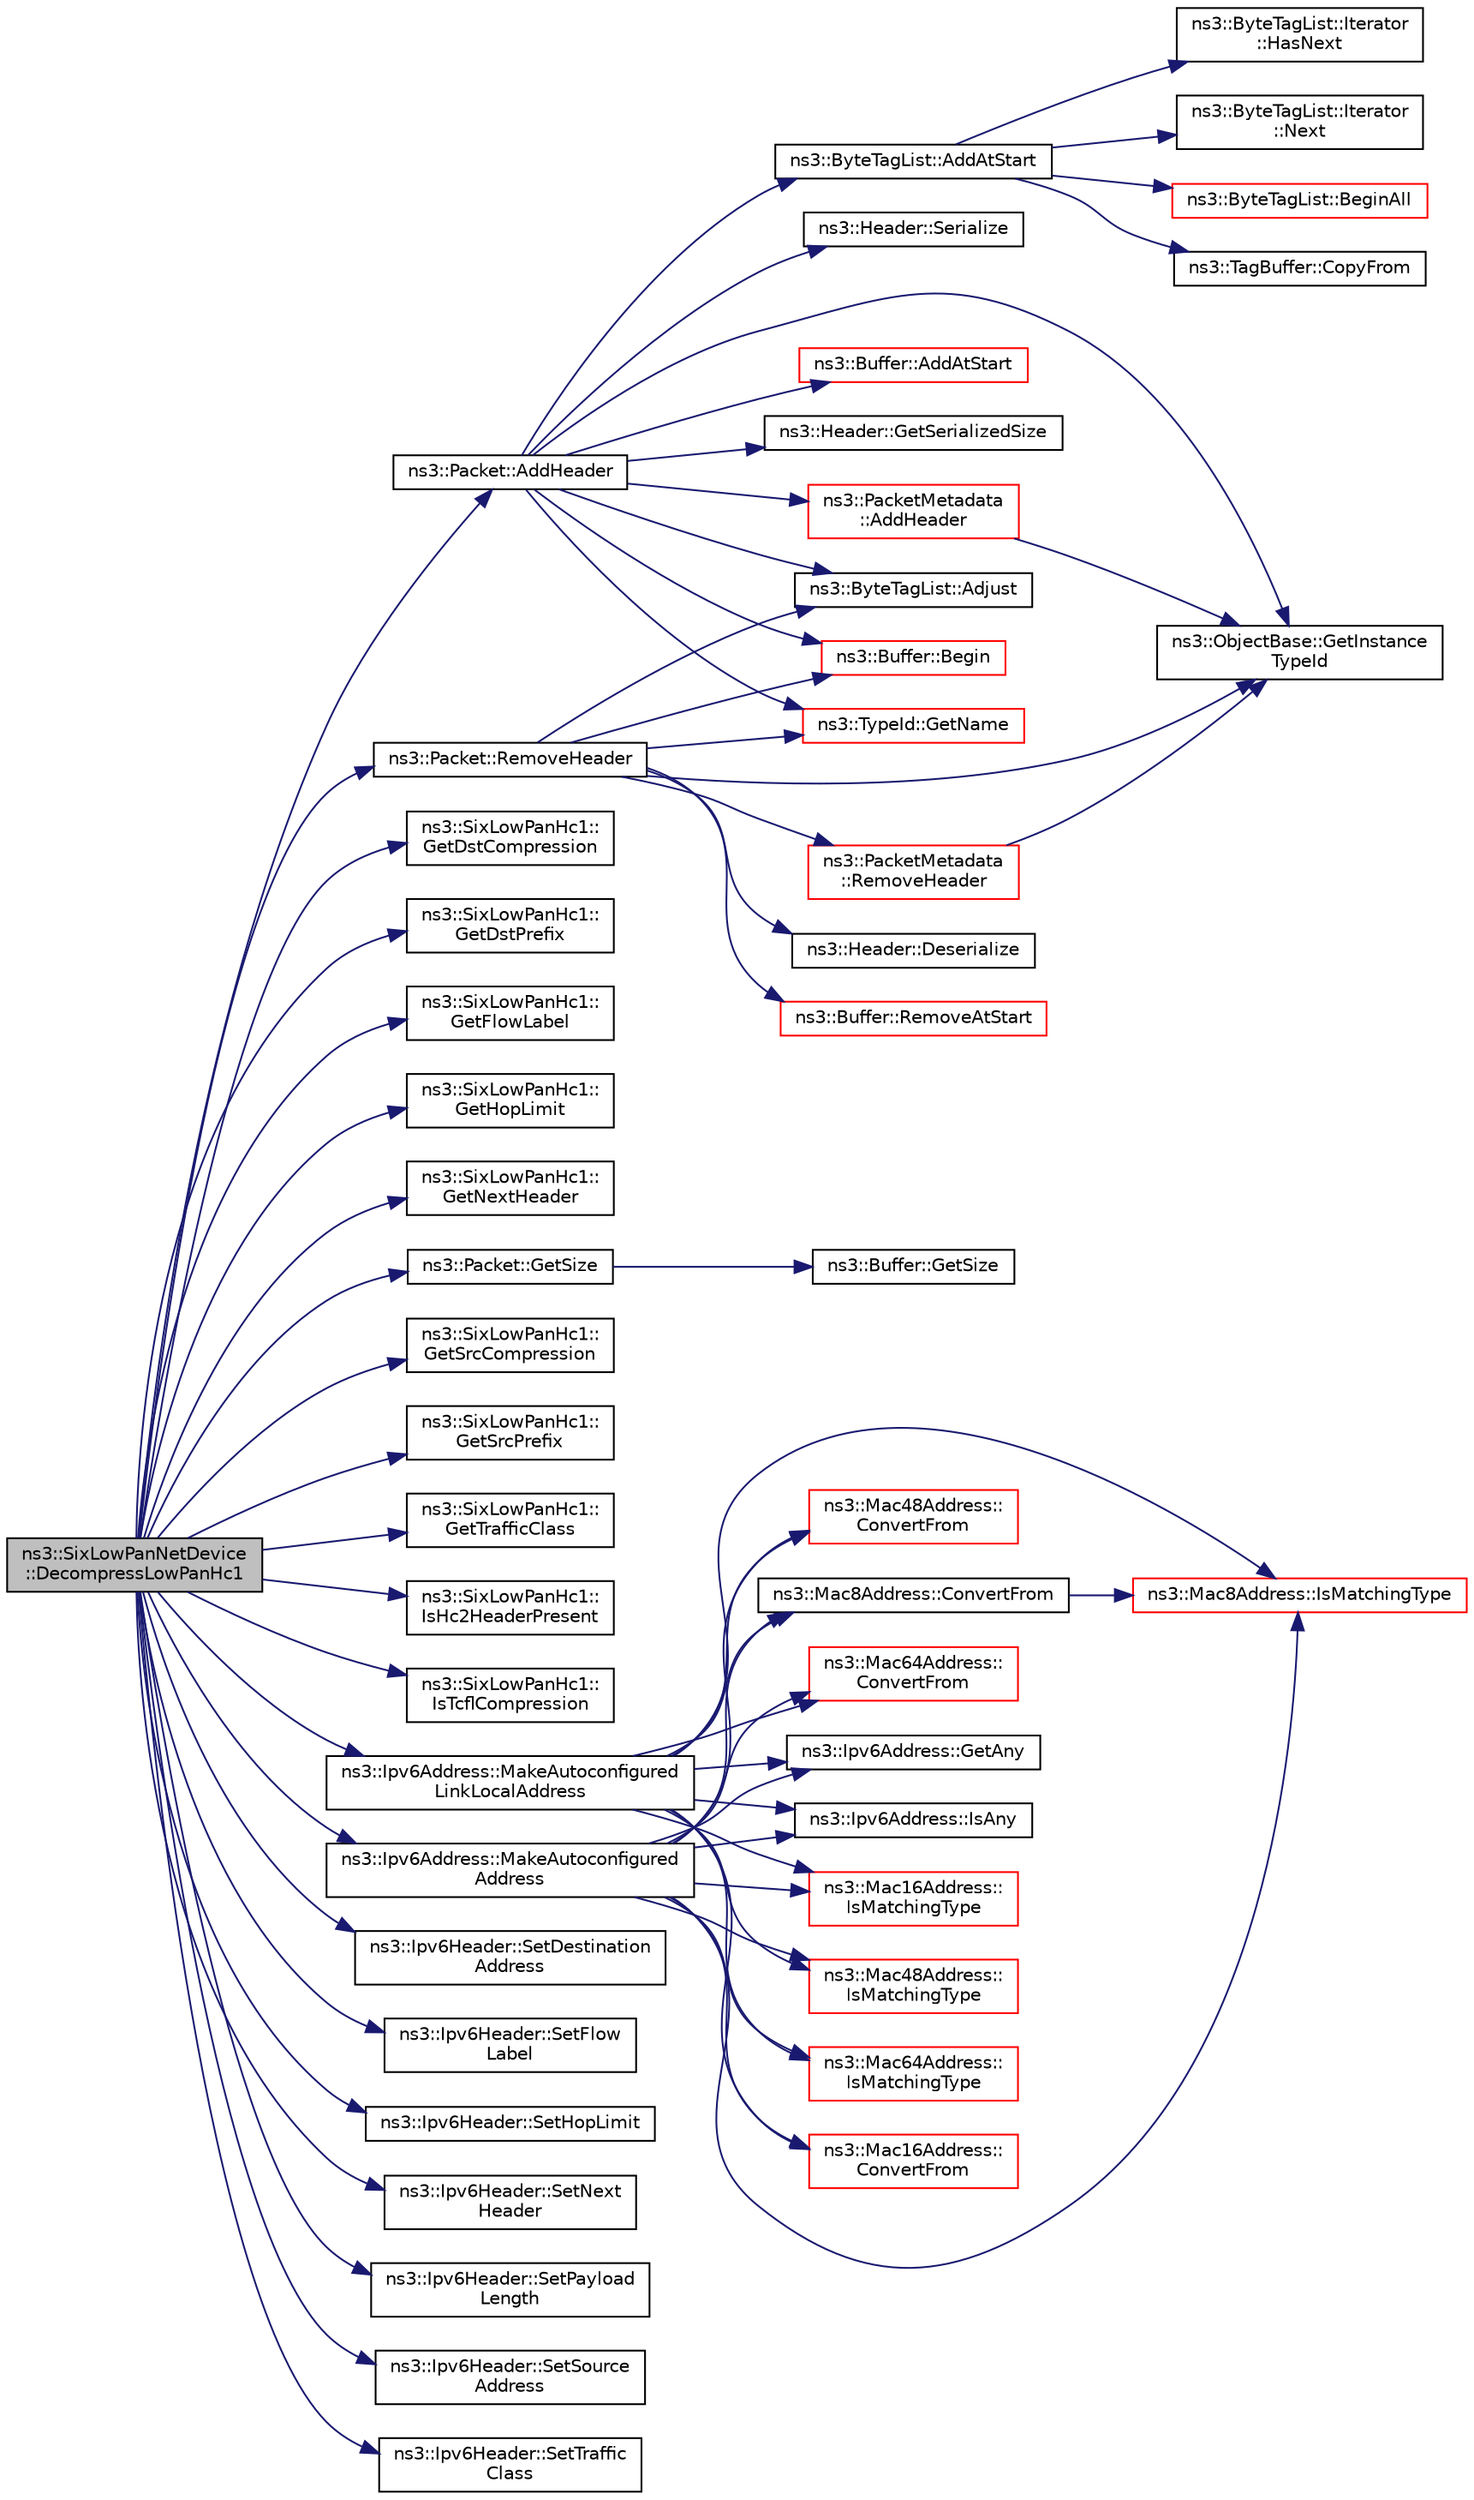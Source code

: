digraph "ns3::SixLowPanNetDevice::DecompressLowPanHc1"
{
 // LATEX_PDF_SIZE
  edge [fontname="Helvetica",fontsize="10",labelfontname="Helvetica",labelfontsize="10"];
  node [fontname="Helvetica",fontsize="10",shape=record];
  rankdir="LR";
  Node1 [label="ns3::SixLowPanNetDevice\l::DecompressLowPanHc1",height=0.2,width=0.4,color="black", fillcolor="grey75", style="filled", fontcolor="black",tooltip="Decompress the headers according to HC1 compression."];
  Node1 -> Node2 [color="midnightblue",fontsize="10",style="solid",fontname="Helvetica"];
  Node2 [label="ns3::Packet::AddHeader",height=0.2,width=0.4,color="black", fillcolor="white", style="filled",URL="$classns3_1_1_packet.html#a465108c595a0bc592095cbcab1832ed8",tooltip="Add header to this packet."];
  Node2 -> Node3 [color="midnightblue",fontsize="10",style="solid",fontname="Helvetica"];
  Node3 [label="ns3::ByteTagList::AddAtStart",height=0.2,width=0.4,color="black", fillcolor="white", style="filled",URL="$classns3_1_1_byte_tag_list.html#acb4563fbe4299c55af41ba7a166b71d5",tooltip="Make sure that all offsets are bigger than prependOffset which represents the location where new byte..."];
  Node3 -> Node4 [color="midnightblue",fontsize="10",style="solid",fontname="Helvetica"];
  Node4 [label="ns3::ByteTagList::BeginAll",height=0.2,width=0.4,color="red", fillcolor="white", style="filled",URL="$classns3_1_1_byte_tag_list.html#ab1d2c5671ea01900fa9ef58e33d1e739",tooltip="Returns an iterator pointing to the very first tag in this list."];
  Node3 -> Node6 [color="midnightblue",fontsize="10",style="solid",fontname="Helvetica"];
  Node6 [label="ns3::TagBuffer::CopyFrom",height=0.2,width=0.4,color="black", fillcolor="white", style="filled",URL="$classns3_1_1_tag_buffer.html#afe07a9e117449ff5b5d5857291671349",tooltip="Copy the nternal structure of another TagBuffer."];
  Node3 -> Node7 [color="midnightblue",fontsize="10",style="solid",fontname="Helvetica"];
  Node7 [label="ns3::ByteTagList::Iterator\l::HasNext",height=0.2,width=0.4,color="black", fillcolor="white", style="filled",URL="$classns3_1_1_byte_tag_list_1_1_iterator.html#a44e33e812e3eba4fdc168e36380853af",tooltip="Used to determine if the iterator is at the end of the byteTagList."];
  Node3 -> Node8 [color="midnightblue",fontsize="10",style="solid",fontname="Helvetica"];
  Node8 [label="ns3::ByteTagList::Iterator\l::Next",height=0.2,width=0.4,color="black", fillcolor="white", style="filled",URL="$classns3_1_1_byte_tag_list_1_1_iterator.html#af521864d800baab1d9c5262f59ce4433",tooltip="Returns the next Item from the ByteTagList."];
  Node2 -> Node9 [color="midnightblue",fontsize="10",style="solid",fontname="Helvetica"];
  Node9 [label="ns3::Buffer::AddAtStart",height=0.2,width=0.4,color="red", fillcolor="white", style="filled",URL="$classns3_1_1_buffer.html#a8abd8164c3671d3dadc98fc66fade7b1",tooltip=" "];
  Node2 -> Node19 [color="midnightblue",fontsize="10",style="solid",fontname="Helvetica"];
  Node19 [label="ns3::PacketMetadata\l::AddHeader",height=0.2,width=0.4,color="red", fillcolor="white", style="filled",URL="$classns3_1_1_packet_metadata.html#abdce736c4c5f647242f0808c0d2f9249",tooltip="Add an header."];
  Node19 -> Node32 [color="midnightblue",fontsize="10",style="solid",fontname="Helvetica"];
  Node32 [label="ns3::ObjectBase::GetInstance\lTypeId",height=0.2,width=0.4,color="black", fillcolor="white", style="filled",URL="$classns3_1_1_object_base.html#abe5b43a6f5b99a92a4c3122db31f06fb",tooltip="Get the most derived TypeId for this Object."];
  Node2 -> Node39 [color="midnightblue",fontsize="10",style="solid",fontname="Helvetica"];
  Node39 [label="ns3::ByteTagList::Adjust",height=0.2,width=0.4,color="black", fillcolor="white", style="filled",URL="$classns3_1_1_byte_tag_list.html#a1fec06d7e6daaf8039cf2a148e4090f2",tooltip="Adjust the offsets stored internally by the adjustment delta."];
  Node2 -> Node40 [color="midnightblue",fontsize="10",style="solid",fontname="Helvetica"];
  Node40 [label="ns3::Buffer::Begin",height=0.2,width=0.4,color="red", fillcolor="white", style="filled",URL="$classns3_1_1_buffer.html#acb977a0179de9abe4e295ce22023b4ca",tooltip=" "];
  Node2 -> Node32 [color="midnightblue",fontsize="10",style="solid",fontname="Helvetica"];
  Node2 -> Node41 [color="midnightblue",fontsize="10",style="solid",fontname="Helvetica"];
  Node41 [label="ns3::TypeId::GetName",height=0.2,width=0.4,color="red", fillcolor="white", style="filled",URL="$classns3_1_1_type_id.html#abc4965475a579c2afdc668d7a7d58374",tooltip="Get the name."];
  Node2 -> Node45 [color="midnightblue",fontsize="10",style="solid",fontname="Helvetica"];
  Node45 [label="ns3::Header::GetSerializedSize",height=0.2,width=0.4,color="black", fillcolor="white", style="filled",URL="$classns3_1_1_header.html#a6ef0497eabc1b1fb0ad42738eb73f934",tooltip=" "];
  Node2 -> Node46 [color="midnightblue",fontsize="10",style="solid",fontname="Helvetica"];
  Node46 [label="ns3::Header::Serialize",height=0.2,width=0.4,color="black", fillcolor="white", style="filled",URL="$classns3_1_1_header.html#afb61f1aac69ff8349a6bfe521fab5404",tooltip=" "];
  Node1 -> Node47 [color="midnightblue",fontsize="10",style="solid",fontname="Helvetica"];
  Node47 [label="ns3::SixLowPanHc1::\lGetDstCompression",height=0.2,width=0.4,color="black", fillcolor="white", style="filled",URL="$classns3_1_1_six_low_pan_hc1.html#aed8d3e19663deb5cf93e7b28efa3f437",tooltip="Get Destination Compression type."];
  Node1 -> Node48 [color="midnightblue",fontsize="10",style="solid",fontname="Helvetica"];
  Node48 [label="ns3::SixLowPanHc1::\lGetDstPrefix",height=0.2,width=0.4,color="black", fillcolor="white", style="filled",URL="$classns3_1_1_six_low_pan_hc1.html#a464f3bd9536040b1bb3f65325d5d3bdc",tooltip="Get the destination prefix."];
  Node1 -> Node49 [color="midnightblue",fontsize="10",style="solid",fontname="Helvetica"];
  Node49 [label="ns3::SixLowPanHc1::\lGetFlowLabel",height=0.2,width=0.4,color="black", fillcolor="white", style="filled",URL="$classns3_1_1_six_low_pan_hc1.html#a2e25cdf284f994254d89f9562ad8e6a1",tooltip="Get the Flow Label value."];
  Node1 -> Node50 [color="midnightblue",fontsize="10",style="solid",fontname="Helvetica"];
  Node50 [label="ns3::SixLowPanHc1::\lGetHopLimit",height=0.2,width=0.4,color="black", fillcolor="white", style="filled",URL="$classns3_1_1_six_low_pan_hc1.html#a4522bf4ba61e79b76e42ff0f6c6d7c17",tooltip="Get the \"Hop limit\" field (TTL)."];
  Node1 -> Node51 [color="midnightblue",fontsize="10",style="solid",fontname="Helvetica"];
  Node51 [label="ns3::SixLowPanHc1::\lGetNextHeader",height=0.2,width=0.4,color="black", fillcolor="white", style="filled",URL="$classns3_1_1_six_low_pan_hc1.html#add69ab0409c4a0bf00b548480752a535",tooltip="Get the Next Header value."];
  Node1 -> Node52 [color="midnightblue",fontsize="10",style="solid",fontname="Helvetica"];
  Node52 [label="ns3::Packet::GetSize",height=0.2,width=0.4,color="black", fillcolor="white", style="filled",URL="$classns3_1_1_packet.html#afff7cb1ff518ee6dc0d424e10a5ad6ec",tooltip="Returns the the size in bytes of the packet (including the zero-filled initial payload)."];
  Node52 -> Node53 [color="midnightblue",fontsize="10",style="solid",fontname="Helvetica"];
  Node53 [label="ns3::Buffer::GetSize",height=0.2,width=0.4,color="black", fillcolor="white", style="filled",URL="$classns3_1_1_buffer.html#a60c9172d2b102f8856c81b2126c8b209",tooltip=" "];
  Node1 -> Node54 [color="midnightblue",fontsize="10",style="solid",fontname="Helvetica"];
  Node54 [label="ns3::SixLowPanHc1::\lGetSrcCompression",height=0.2,width=0.4,color="black", fillcolor="white", style="filled",URL="$classns3_1_1_six_low_pan_hc1.html#af18ff520e985b8e038d7b07f249778c7",tooltip="Get Source Compression type."];
  Node1 -> Node55 [color="midnightblue",fontsize="10",style="solid",fontname="Helvetica"];
  Node55 [label="ns3::SixLowPanHc1::\lGetSrcPrefix",height=0.2,width=0.4,color="black", fillcolor="white", style="filled",URL="$classns3_1_1_six_low_pan_hc1.html#a0ff308e369f656b8ba4c55e10bfc76c9",tooltip="Get the source prefix."];
  Node1 -> Node56 [color="midnightblue",fontsize="10",style="solid",fontname="Helvetica"];
  Node56 [label="ns3::SixLowPanHc1::\lGetTrafficClass",height=0.2,width=0.4,color="black", fillcolor="white", style="filled",URL="$classns3_1_1_six_low_pan_hc1.html#a1798e7e3f0c4a8a20166bd89593e02c0",tooltip="Get the Traffic Class value."];
  Node1 -> Node57 [color="midnightblue",fontsize="10",style="solid",fontname="Helvetica"];
  Node57 [label="ns3::SixLowPanHc1::\lIsHc2HeaderPresent",height=0.2,width=0.4,color="black", fillcolor="white", style="filled",URL="$classns3_1_1_six_low_pan_hc1.html#aef8a4fb1fc0b99ccc67c90c4b3902aee",tooltip="Check if there is a HC2 compressed header."];
  Node1 -> Node58 [color="midnightblue",fontsize="10",style="solid",fontname="Helvetica"];
  Node58 [label="ns3::SixLowPanHc1::\lIsTcflCompression",height=0.2,width=0.4,color="black", fillcolor="white", style="filled",URL="$classns3_1_1_six_low_pan_hc1.html#af4a68a0ac7bc2fad1cef4aaed7b5d75a",tooltip="Check if the Traffic Class and Flow Labels are compressed."];
  Node1 -> Node59 [color="midnightblue",fontsize="10",style="solid",fontname="Helvetica"];
  Node59 [label="ns3::Ipv6Address::MakeAutoconfigured\lAddress",height=0.2,width=0.4,color="black", fillcolor="white", style="filled",URL="$classns3_1_1_ipv6_address.html#a63d0c0bf3f86a2a797c973d9eeee8488",tooltip="Make the autoconfigured IPv6 address from a Mac address."];
  Node59 -> Node60 [color="midnightblue",fontsize="10",style="solid",fontname="Helvetica"];
  Node60 [label="ns3::Mac16Address::\lConvertFrom",height=0.2,width=0.4,color="red", fillcolor="white", style="filled",URL="$classns3_1_1_mac16_address.html#a6822cde696a7be24782dc8e1de2f1449",tooltip=" "];
  Node59 -> Node63 [color="midnightblue",fontsize="10",style="solid",fontname="Helvetica"];
  Node63 [label="ns3::Mac48Address::\lConvertFrom",height=0.2,width=0.4,color="red", fillcolor="white", style="filled",URL="$classns3_1_1_mac48_address.html#a911ce13603a9ef837545a032b6523ae4",tooltip=" "];
  Node59 -> Node65 [color="midnightblue",fontsize="10",style="solid",fontname="Helvetica"];
  Node65 [label="ns3::Mac64Address::\lConvertFrom",height=0.2,width=0.4,color="red", fillcolor="white", style="filled",URL="$classns3_1_1_mac64_address.html#a9d73aef28cf6b6edf423b418ce014b10",tooltip=" "];
  Node59 -> Node67 [color="midnightblue",fontsize="10",style="solid",fontname="Helvetica"];
  Node67 [label="ns3::Mac8Address::ConvertFrom",height=0.2,width=0.4,color="black", fillcolor="white", style="filled",URL="$classns3_1_1_mac8_address.html#a60c112506434f766f06b548c2b853d30",tooltip="Convert a generic address to a Mac8Address."];
  Node67 -> Node68 [color="midnightblue",fontsize="10",style="solid",fontname="Helvetica"];
  Node68 [label="ns3::Mac8Address::IsMatchingType",height=0.2,width=0.4,color="red", fillcolor="white", style="filled",URL="$classns3_1_1_mac8_address.html#a6d6d87013c99c897b9c5f7eadd697eb2",tooltip="Check that a generic Address is compatible with Mac8Address."];
  Node59 -> Node70 [color="midnightblue",fontsize="10",style="solid",fontname="Helvetica"];
  Node70 [label="ns3::Ipv6Address::GetAny",height=0.2,width=0.4,color="black", fillcolor="white", style="filled",URL="$classns3_1_1_ipv6_address.html#a2783e8badfc98c8b0a8508bba6e1b91e",tooltip="Get the \"any\" (::) Ipv6Address."];
  Node59 -> Node71 [color="midnightblue",fontsize="10",style="solid",fontname="Helvetica"];
  Node71 [label="ns3::Ipv6Address::IsAny",height=0.2,width=0.4,color="black", fillcolor="white", style="filled",URL="$classns3_1_1_ipv6_address.html#aaacafa8d26946a16a5688777b696277a",tooltip="If the IPv6 address is the \"Any\" address."];
  Node59 -> Node72 [color="midnightblue",fontsize="10",style="solid",fontname="Helvetica"];
  Node72 [label="ns3::Mac16Address::\lIsMatchingType",height=0.2,width=0.4,color="red", fillcolor="white", style="filled",URL="$classns3_1_1_mac16_address.html#a2d7aa9e24afc8e02a25ab449b0b99b1f",tooltip=" "];
  Node59 -> Node73 [color="midnightblue",fontsize="10",style="solid",fontname="Helvetica"];
  Node73 [label="ns3::Mac48Address::\lIsMatchingType",height=0.2,width=0.4,color="red", fillcolor="white", style="filled",URL="$classns3_1_1_mac48_address.html#a55cc1e3c6aa63fd1a4f8f7d9be4ae182",tooltip=" "];
  Node59 -> Node74 [color="midnightblue",fontsize="10",style="solid",fontname="Helvetica"];
  Node74 [label="ns3::Mac64Address::\lIsMatchingType",height=0.2,width=0.4,color="red", fillcolor="white", style="filled",URL="$classns3_1_1_mac64_address.html#a50014d1350f72b89857f0262be927073",tooltip=" "];
  Node59 -> Node68 [color="midnightblue",fontsize="10",style="solid",fontname="Helvetica"];
  Node1 -> Node75 [color="midnightblue",fontsize="10",style="solid",fontname="Helvetica"];
  Node75 [label="ns3::Ipv6Address::MakeAutoconfigured\lLinkLocalAddress",height=0.2,width=0.4,color="black", fillcolor="white", style="filled",URL="$classns3_1_1_ipv6_address.html#ad0f3d4e3894dfe2883769087dc4c6be8",tooltip="Make the autoconfigured link-local IPv6 address from a Mac address."];
  Node75 -> Node60 [color="midnightblue",fontsize="10",style="solid",fontname="Helvetica"];
  Node75 -> Node63 [color="midnightblue",fontsize="10",style="solid",fontname="Helvetica"];
  Node75 -> Node65 [color="midnightblue",fontsize="10",style="solid",fontname="Helvetica"];
  Node75 -> Node67 [color="midnightblue",fontsize="10",style="solid",fontname="Helvetica"];
  Node75 -> Node70 [color="midnightblue",fontsize="10",style="solid",fontname="Helvetica"];
  Node75 -> Node71 [color="midnightblue",fontsize="10",style="solid",fontname="Helvetica"];
  Node75 -> Node72 [color="midnightblue",fontsize="10",style="solid",fontname="Helvetica"];
  Node75 -> Node73 [color="midnightblue",fontsize="10",style="solid",fontname="Helvetica"];
  Node75 -> Node74 [color="midnightblue",fontsize="10",style="solid",fontname="Helvetica"];
  Node75 -> Node68 [color="midnightblue",fontsize="10",style="solid",fontname="Helvetica"];
  Node1 -> Node76 [color="midnightblue",fontsize="10",style="solid",fontname="Helvetica"];
  Node76 [label="ns3::Packet::RemoveHeader",height=0.2,width=0.4,color="black", fillcolor="white", style="filled",URL="$classns3_1_1_packet.html#a0961eccf975d75f902d40956c93ba63e",tooltip="Deserialize and remove the header from the internal buffer."];
  Node76 -> Node39 [color="midnightblue",fontsize="10",style="solid",fontname="Helvetica"];
  Node76 -> Node40 [color="midnightblue",fontsize="10",style="solid",fontname="Helvetica"];
  Node76 -> Node77 [color="midnightblue",fontsize="10",style="solid",fontname="Helvetica"];
  Node77 [label="ns3::Header::Deserialize",height=0.2,width=0.4,color="black", fillcolor="white", style="filled",URL="$classns3_1_1_header.html#a78be9400bb66b2a8543606f395ef5396",tooltip=" "];
  Node76 -> Node32 [color="midnightblue",fontsize="10",style="solid",fontname="Helvetica"];
  Node76 -> Node41 [color="midnightblue",fontsize="10",style="solid",fontname="Helvetica"];
  Node76 -> Node78 [color="midnightblue",fontsize="10",style="solid",fontname="Helvetica"];
  Node78 [label="ns3::Buffer::RemoveAtStart",height=0.2,width=0.4,color="red", fillcolor="white", style="filled",URL="$classns3_1_1_buffer.html#adeecbb3e8f518aec6fee0437578ade4b",tooltip=" "];
  Node76 -> Node79 [color="midnightblue",fontsize="10",style="solid",fontname="Helvetica"];
  Node79 [label="ns3::PacketMetadata\l::RemoveHeader",height=0.2,width=0.4,color="red", fillcolor="white", style="filled",URL="$classns3_1_1_packet_metadata.html#afa8a589ec783d4998516d7f39f21242d",tooltip="Remove an header."];
  Node79 -> Node32 [color="midnightblue",fontsize="10",style="solid",fontname="Helvetica"];
  Node1 -> Node80 [color="midnightblue",fontsize="10",style="solid",fontname="Helvetica"];
  Node80 [label="ns3::Ipv6Header::SetDestination\lAddress",height=0.2,width=0.4,color="black", fillcolor="white", style="filled",URL="$classns3_1_1_ipv6_header.html#af42a4936f1f94fa012dfd33e3d5d9e9a",tooltip="Set the \"Destination address\" field."];
  Node1 -> Node81 [color="midnightblue",fontsize="10",style="solid",fontname="Helvetica"];
  Node81 [label="ns3::Ipv6Header::SetFlow\lLabel",height=0.2,width=0.4,color="black", fillcolor="white", style="filled",URL="$classns3_1_1_ipv6_header.html#a82b99f796a0c5ee8bc0e3766b4356b61",tooltip="Set the \"Flow label\" field."];
  Node1 -> Node82 [color="midnightblue",fontsize="10",style="solid",fontname="Helvetica"];
  Node82 [label="ns3::Ipv6Header::SetHopLimit",height=0.2,width=0.4,color="black", fillcolor="white", style="filled",URL="$classns3_1_1_ipv6_header.html#a5133fdec9ec05d089d9c47f476715d73",tooltip="Set the \"Hop limit\" field (TTL)."];
  Node1 -> Node83 [color="midnightblue",fontsize="10",style="solid",fontname="Helvetica"];
  Node83 [label="ns3::Ipv6Header::SetNext\lHeader",height=0.2,width=0.4,color="black", fillcolor="white", style="filled",URL="$classns3_1_1_ipv6_header.html#add71fca40c6bf671bcc1403557a0852d",tooltip="Set the \"Next header\" field."];
  Node1 -> Node84 [color="midnightblue",fontsize="10",style="solid",fontname="Helvetica"];
  Node84 [label="ns3::Ipv6Header::SetPayload\lLength",height=0.2,width=0.4,color="black", fillcolor="white", style="filled",URL="$classns3_1_1_ipv6_header.html#a6d888c3bc07b2f523c1f8512e976a25b",tooltip="Set the \"Payload length\" field."];
  Node1 -> Node85 [color="midnightblue",fontsize="10",style="solid",fontname="Helvetica"];
  Node85 [label="ns3::Ipv6Header::SetSource\lAddress",height=0.2,width=0.4,color="black", fillcolor="white", style="filled",URL="$classns3_1_1_ipv6_header.html#aa0c5fe268a9a8096dfe9d4f7147241ab",tooltip="Set the \"Source address\" field."];
  Node1 -> Node86 [color="midnightblue",fontsize="10",style="solid",fontname="Helvetica"];
  Node86 [label="ns3::Ipv6Header::SetTraffic\lClass",height=0.2,width=0.4,color="black", fillcolor="white", style="filled",URL="$classns3_1_1_ipv6_header.html#ab40aa33cac2e23292abef3410a1277ab",tooltip="Set the \"Traffic class\" field."];
}
